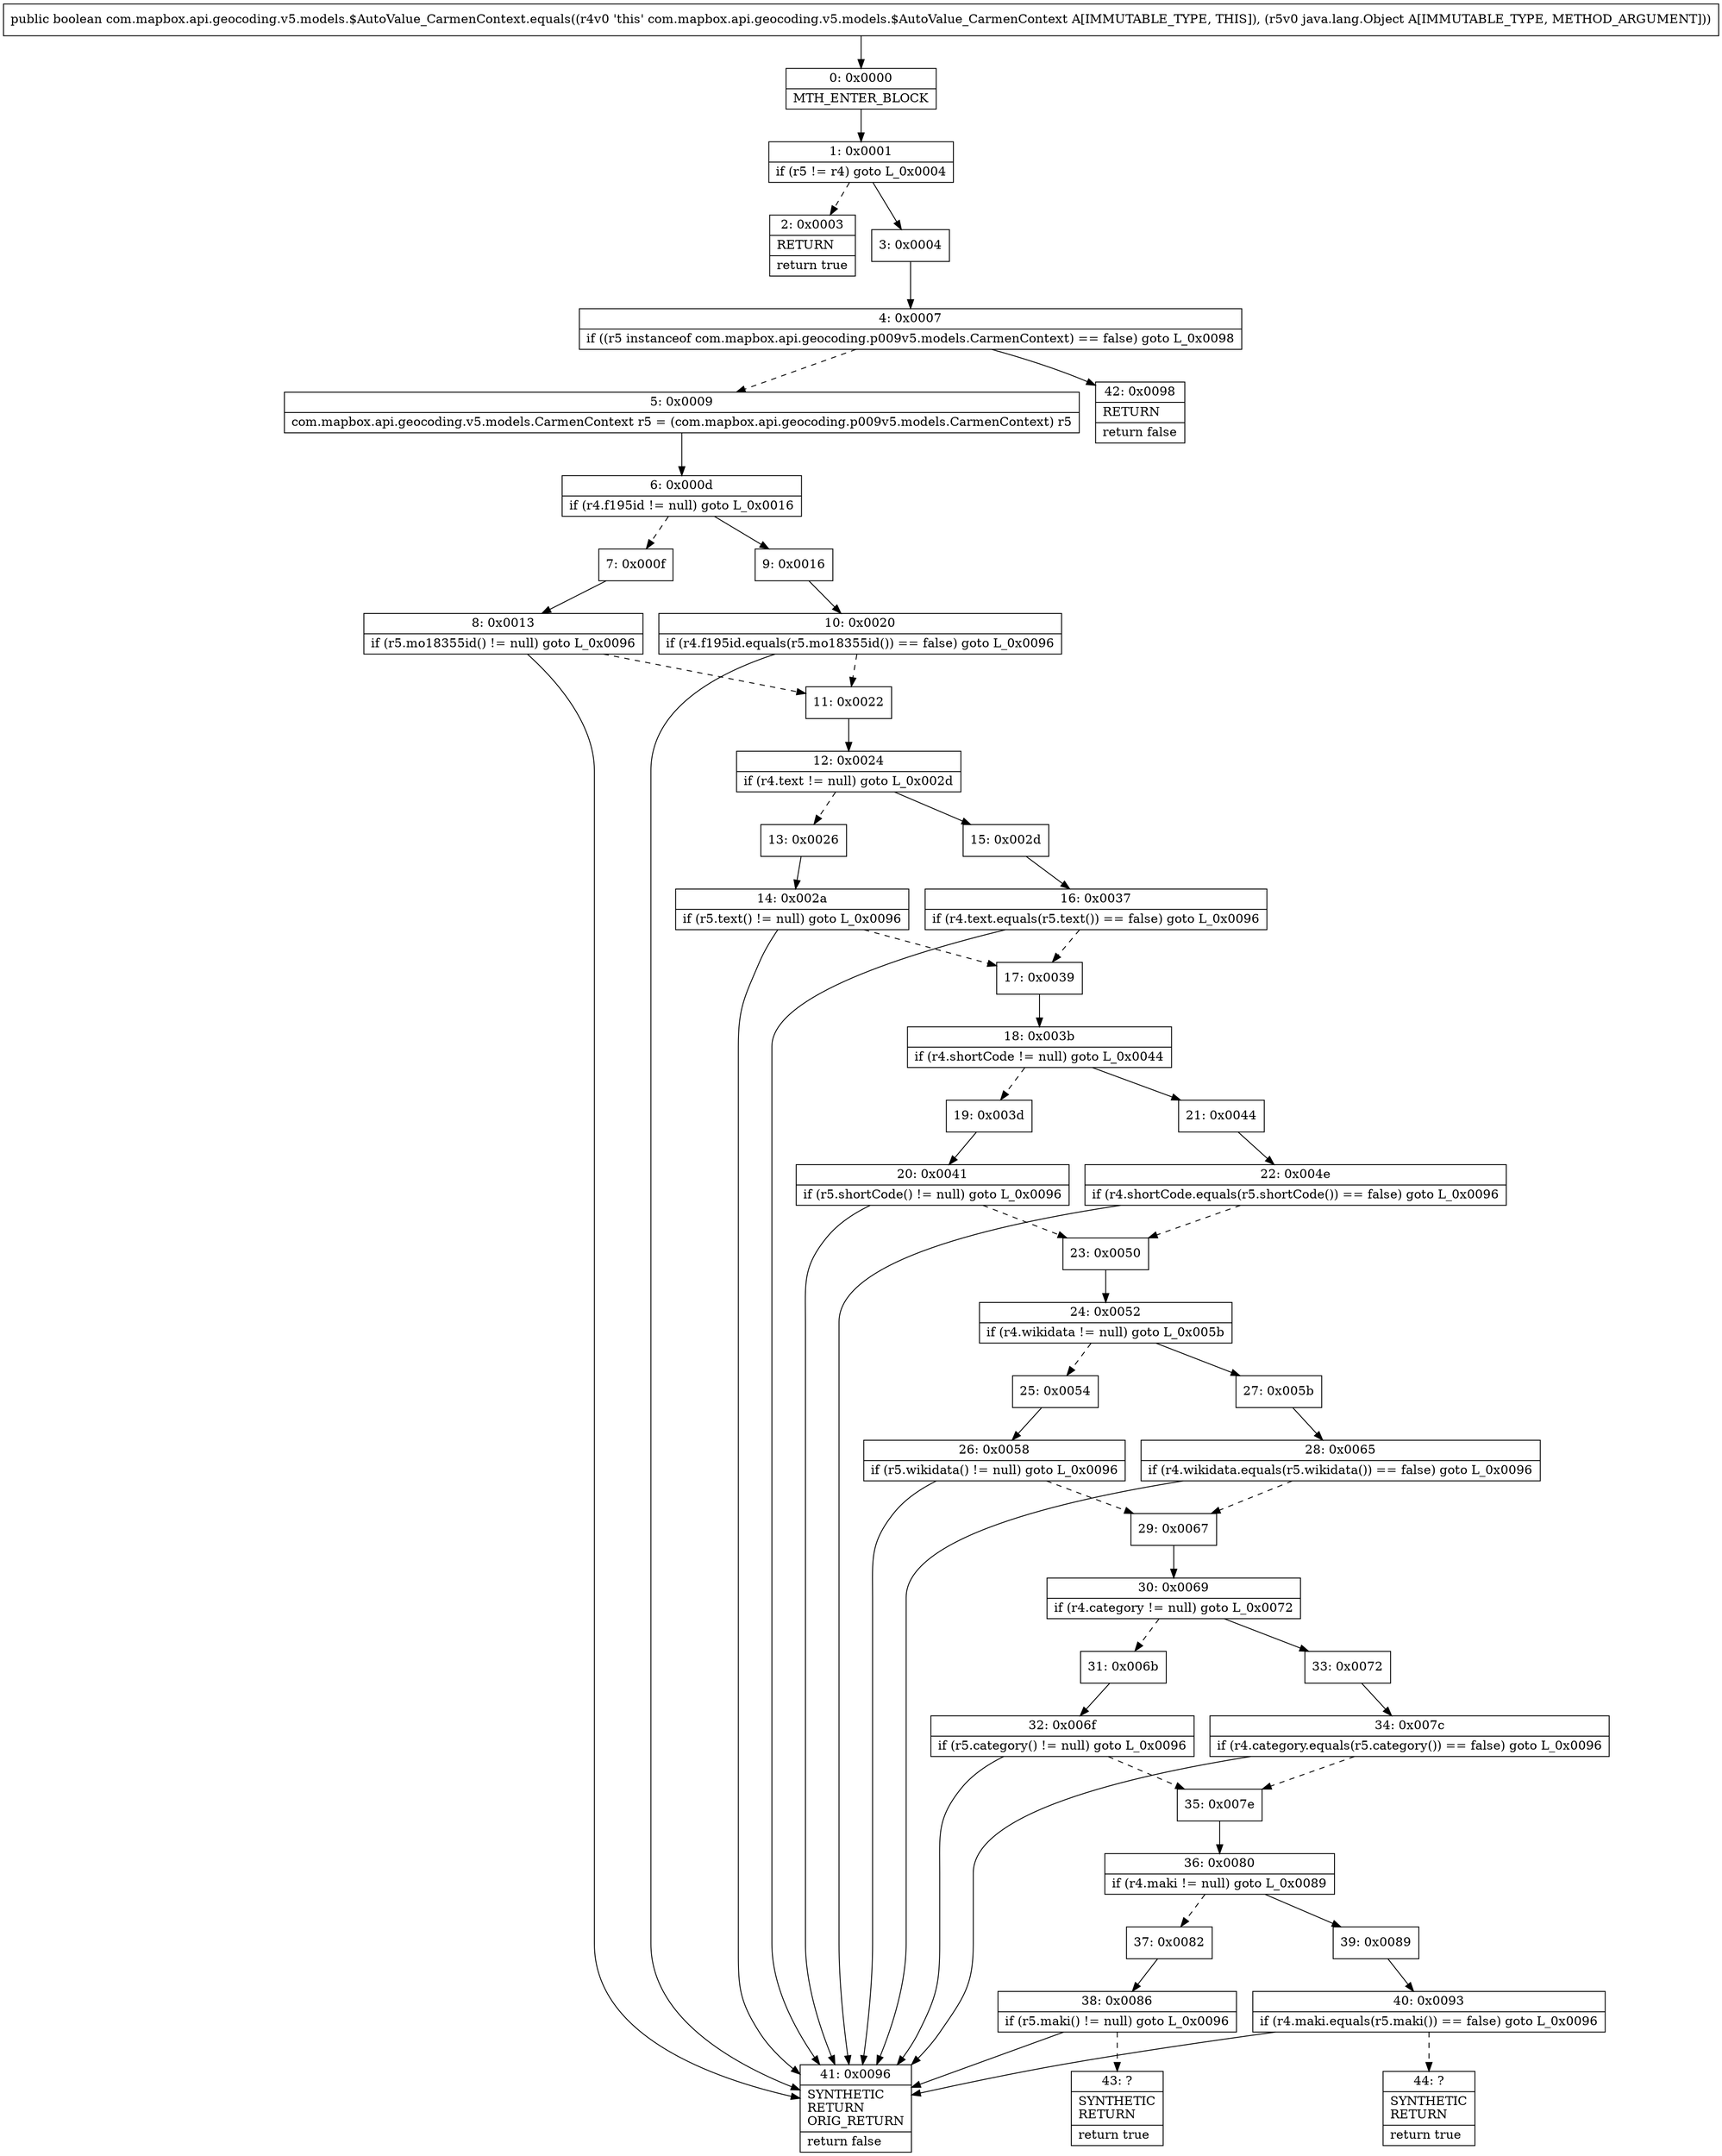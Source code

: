 digraph "CFG forcom.mapbox.api.geocoding.v5.models.$AutoValue_CarmenContext.equals(Ljava\/lang\/Object;)Z" {
Node_0 [shape=record,label="{0\:\ 0x0000|MTH_ENTER_BLOCK\l}"];
Node_1 [shape=record,label="{1\:\ 0x0001|if (r5 != r4) goto L_0x0004\l}"];
Node_2 [shape=record,label="{2\:\ 0x0003|RETURN\l|return true\l}"];
Node_3 [shape=record,label="{3\:\ 0x0004}"];
Node_4 [shape=record,label="{4\:\ 0x0007|if ((r5 instanceof com.mapbox.api.geocoding.p009v5.models.CarmenContext) == false) goto L_0x0098\l}"];
Node_5 [shape=record,label="{5\:\ 0x0009|com.mapbox.api.geocoding.v5.models.CarmenContext r5 = (com.mapbox.api.geocoding.p009v5.models.CarmenContext) r5\l}"];
Node_6 [shape=record,label="{6\:\ 0x000d|if (r4.f195id != null) goto L_0x0016\l}"];
Node_7 [shape=record,label="{7\:\ 0x000f}"];
Node_8 [shape=record,label="{8\:\ 0x0013|if (r5.mo18355id() != null) goto L_0x0096\l}"];
Node_9 [shape=record,label="{9\:\ 0x0016}"];
Node_10 [shape=record,label="{10\:\ 0x0020|if (r4.f195id.equals(r5.mo18355id()) == false) goto L_0x0096\l}"];
Node_11 [shape=record,label="{11\:\ 0x0022}"];
Node_12 [shape=record,label="{12\:\ 0x0024|if (r4.text != null) goto L_0x002d\l}"];
Node_13 [shape=record,label="{13\:\ 0x0026}"];
Node_14 [shape=record,label="{14\:\ 0x002a|if (r5.text() != null) goto L_0x0096\l}"];
Node_15 [shape=record,label="{15\:\ 0x002d}"];
Node_16 [shape=record,label="{16\:\ 0x0037|if (r4.text.equals(r5.text()) == false) goto L_0x0096\l}"];
Node_17 [shape=record,label="{17\:\ 0x0039}"];
Node_18 [shape=record,label="{18\:\ 0x003b|if (r4.shortCode != null) goto L_0x0044\l}"];
Node_19 [shape=record,label="{19\:\ 0x003d}"];
Node_20 [shape=record,label="{20\:\ 0x0041|if (r5.shortCode() != null) goto L_0x0096\l}"];
Node_21 [shape=record,label="{21\:\ 0x0044}"];
Node_22 [shape=record,label="{22\:\ 0x004e|if (r4.shortCode.equals(r5.shortCode()) == false) goto L_0x0096\l}"];
Node_23 [shape=record,label="{23\:\ 0x0050}"];
Node_24 [shape=record,label="{24\:\ 0x0052|if (r4.wikidata != null) goto L_0x005b\l}"];
Node_25 [shape=record,label="{25\:\ 0x0054}"];
Node_26 [shape=record,label="{26\:\ 0x0058|if (r5.wikidata() != null) goto L_0x0096\l}"];
Node_27 [shape=record,label="{27\:\ 0x005b}"];
Node_28 [shape=record,label="{28\:\ 0x0065|if (r4.wikidata.equals(r5.wikidata()) == false) goto L_0x0096\l}"];
Node_29 [shape=record,label="{29\:\ 0x0067}"];
Node_30 [shape=record,label="{30\:\ 0x0069|if (r4.category != null) goto L_0x0072\l}"];
Node_31 [shape=record,label="{31\:\ 0x006b}"];
Node_32 [shape=record,label="{32\:\ 0x006f|if (r5.category() != null) goto L_0x0096\l}"];
Node_33 [shape=record,label="{33\:\ 0x0072}"];
Node_34 [shape=record,label="{34\:\ 0x007c|if (r4.category.equals(r5.category()) == false) goto L_0x0096\l}"];
Node_35 [shape=record,label="{35\:\ 0x007e}"];
Node_36 [shape=record,label="{36\:\ 0x0080|if (r4.maki != null) goto L_0x0089\l}"];
Node_37 [shape=record,label="{37\:\ 0x0082}"];
Node_38 [shape=record,label="{38\:\ 0x0086|if (r5.maki() != null) goto L_0x0096\l}"];
Node_39 [shape=record,label="{39\:\ 0x0089}"];
Node_40 [shape=record,label="{40\:\ 0x0093|if (r4.maki.equals(r5.maki()) == false) goto L_0x0096\l}"];
Node_41 [shape=record,label="{41\:\ 0x0096|SYNTHETIC\lRETURN\lORIG_RETURN\l|return false\l}"];
Node_42 [shape=record,label="{42\:\ 0x0098|RETURN\l|return false\l}"];
Node_43 [shape=record,label="{43\:\ ?|SYNTHETIC\lRETURN\l|return true\l}"];
Node_44 [shape=record,label="{44\:\ ?|SYNTHETIC\lRETURN\l|return true\l}"];
MethodNode[shape=record,label="{public boolean com.mapbox.api.geocoding.v5.models.$AutoValue_CarmenContext.equals((r4v0 'this' com.mapbox.api.geocoding.v5.models.$AutoValue_CarmenContext A[IMMUTABLE_TYPE, THIS]), (r5v0 java.lang.Object A[IMMUTABLE_TYPE, METHOD_ARGUMENT])) }"];
MethodNode -> Node_0;
Node_0 -> Node_1;
Node_1 -> Node_2[style=dashed];
Node_1 -> Node_3;
Node_3 -> Node_4;
Node_4 -> Node_5[style=dashed];
Node_4 -> Node_42;
Node_5 -> Node_6;
Node_6 -> Node_7[style=dashed];
Node_6 -> Node_9;
Node_7 -> Node_8;
Node_8 -> Node_41;
Node_8 -> Node_11[style=dashed];
Node_9 -> Node_10;
Node_10 -> Node_11[style=dashed];
Node_10 -> Node_41;
Node_11 -> Node_12;
Node_12 -> Node_13[style=dashed];
Node_12 -> Node_15;
Node_13 -> Node_14;
Node_14 -> Node_41;
Node_14 -> Node_17[style=dashed];
Node_15 -> Node_16;
Node_16 -> Node_17[style=dashed];
Node_16 -> Node_41;
Node_17 -> Node_18;
Node_18 -> Node_19[style=dashed];
Node_18 -> Node_21;
Node_19 -> Node_20;
Node_20 -> Node_41;
Node_20 -> Node_23[style=dashed];
Node_21 -> Node_22;
Node_22 -> Node_23[style=dashed];
Node_22 -> Node_41;
Node_23 -> Node_24;
Node_24 -> Node_25[style=dashed];
Node_24 -> Node_27;
Node_25 -> Node_26;
Node_26 -> Node_41;
Node_26 -> Node_29[style=dashed];
Node_27 -> Node_28;
Node_28 -> Node_29[style=dashed];
Node_28 -> Node_41;
Node_29 -> Node_30;
Node_30 -> Node_31[style=dashed];
Node_30 -> Node_33;
Node_31 -> Node_32;
Node_32 -> Node_41;
Node_32 -> Node_35[style=dashed];
Node_33 -> Node_34;
Node_34 -> Node_35[style=dashed];
Node_34 -> Node_41;
Node_35 -> Node_36;
Node_36 -> Node_37[style=dashed];
Node_36 -> Node_39;
Node_37 -> Node_38;
Node_38 -> Node_41;
Node_38 -> Node_43[style=dashed];
Node_39 -> Node_40;
Node_40 -> Node_41;
Node_40 -> Node_44[style=dashed];
}


